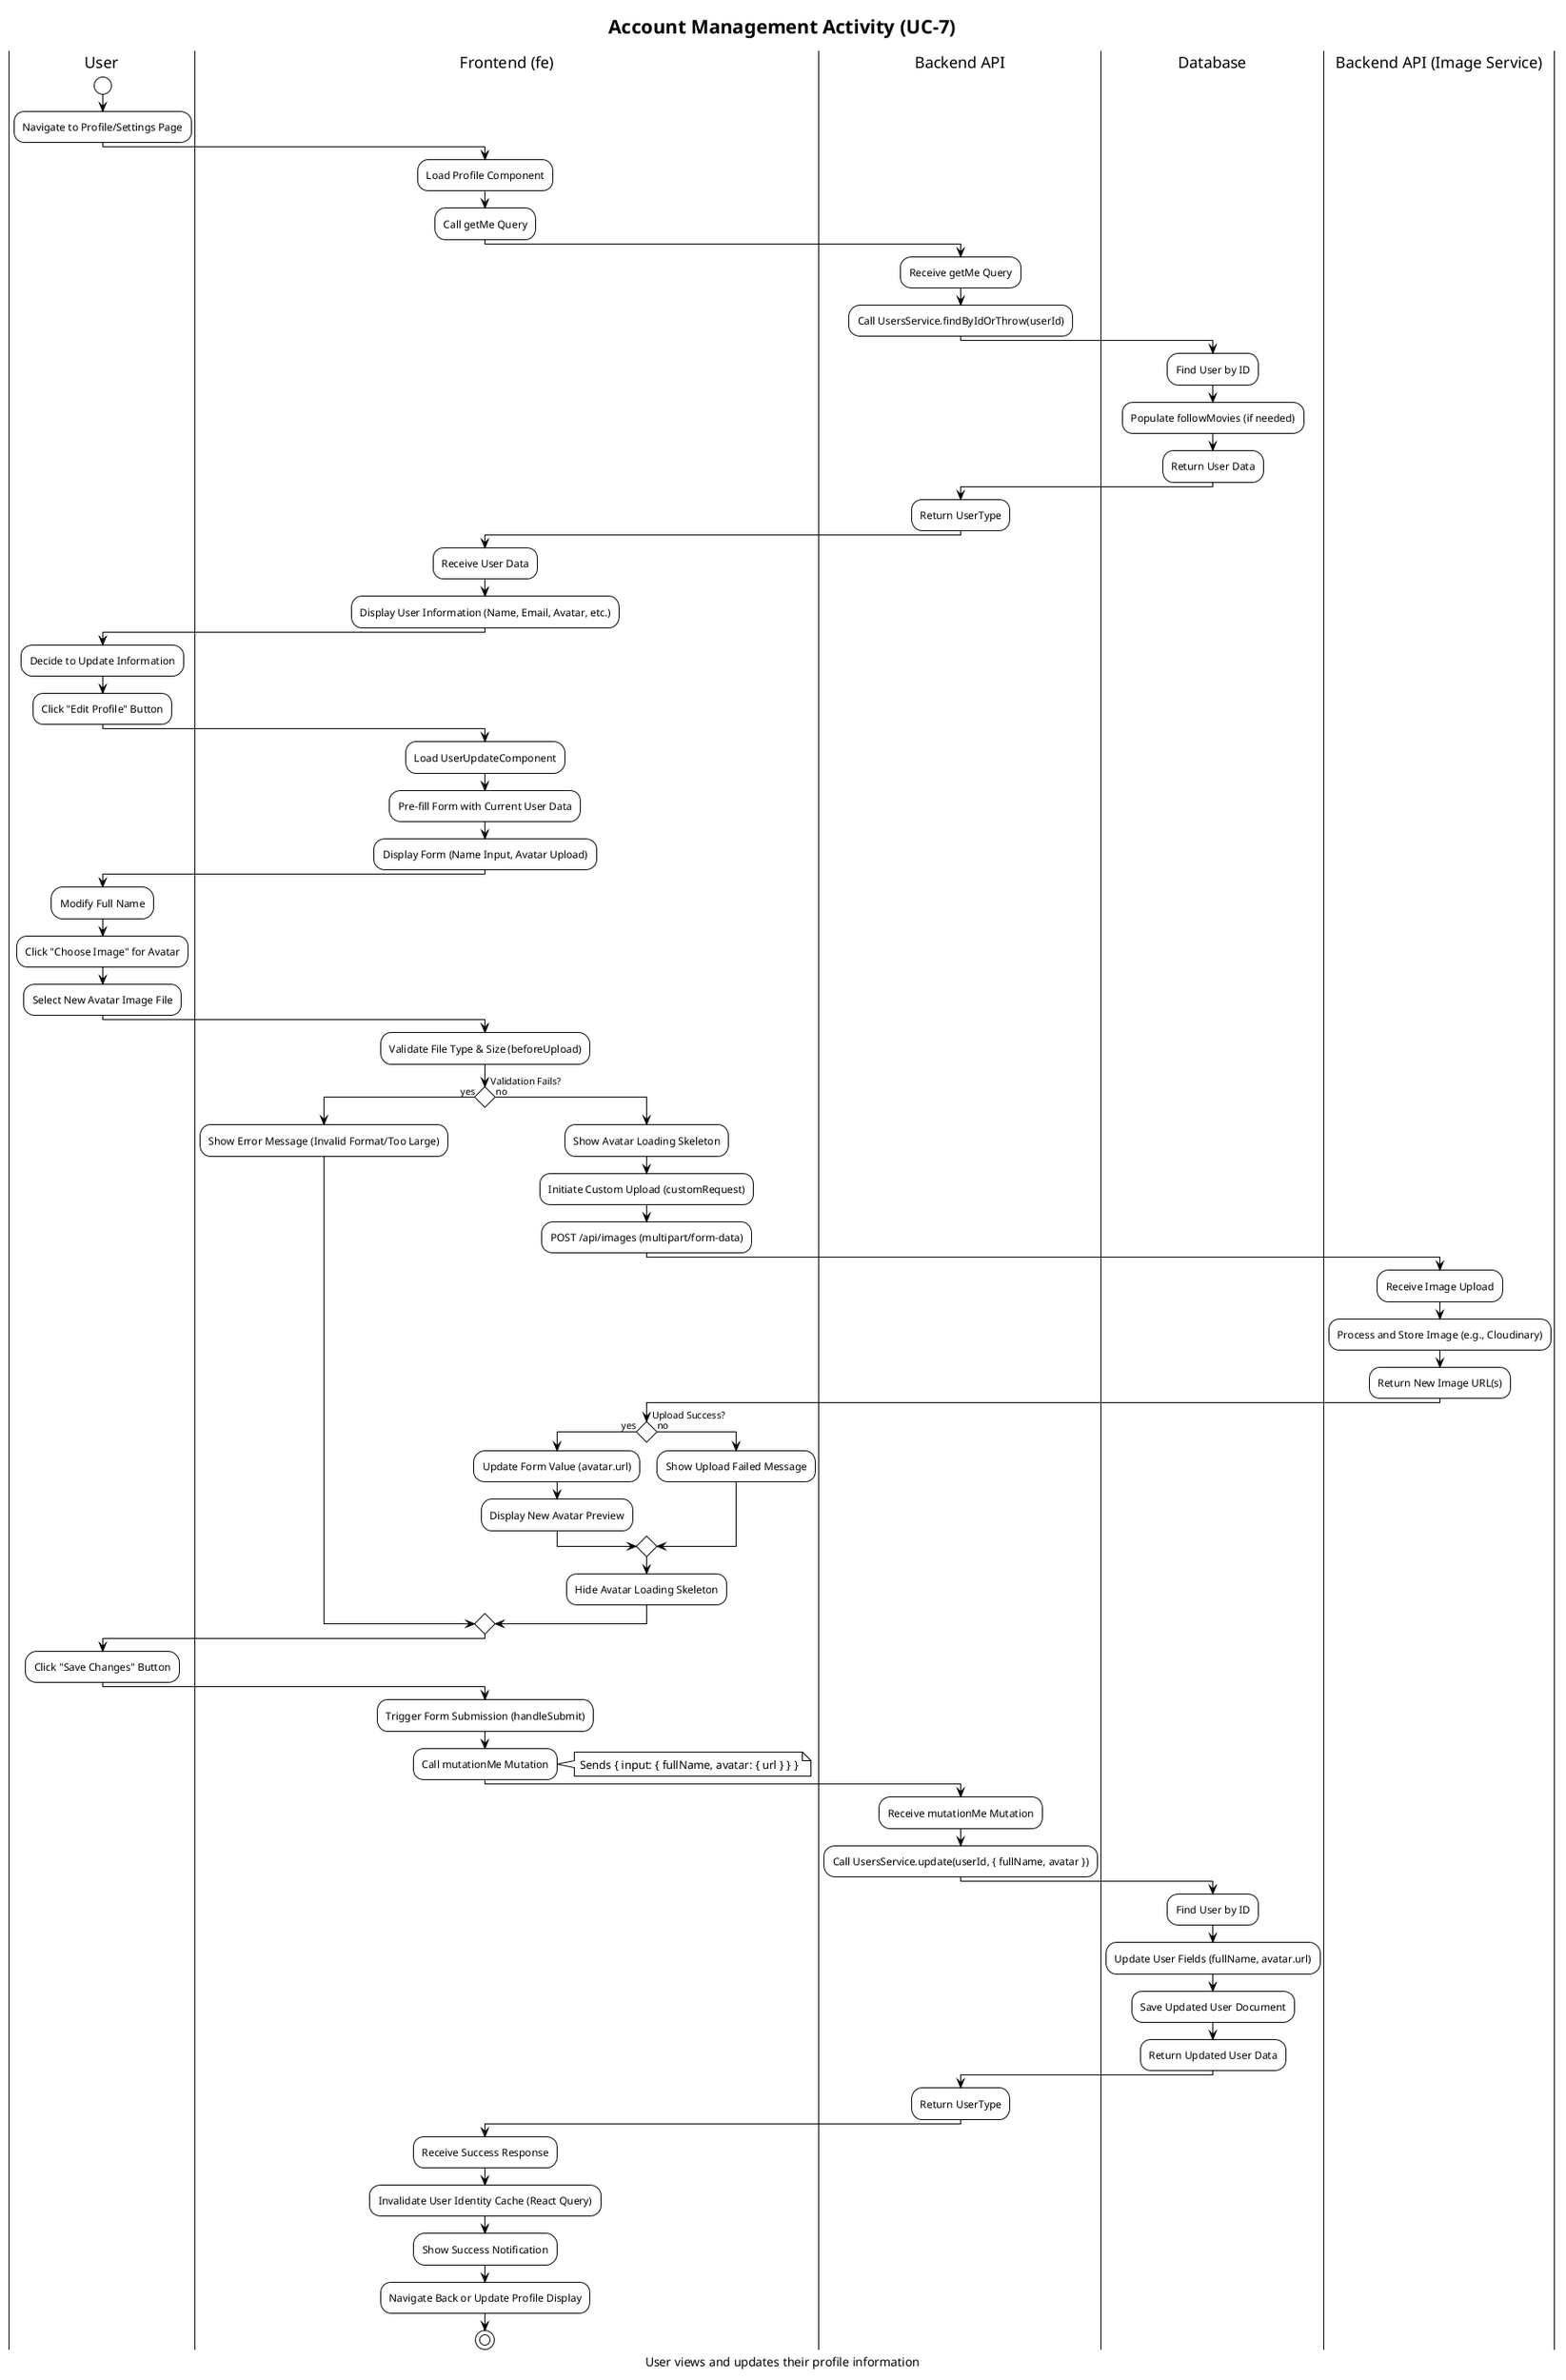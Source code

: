 @startuml UC-7 Account Management Activity Diagram

!theme plain
skinparam ConditionStyle diamond

title Account Management Activity (UC-7)
caption User views and updates their profile information

|User|
start
:Navigate to Profile/Settings Page;

|Frontend (fe)|
:Load Profile Component;
:Call getMe Query;

|Backend API|
:Receive getMe Query;
:Call UsersService.findByIdOrThrow(userId);
|Database|
:Find User by ID;
:Populate followMovies (if needed);
:Return User Data;
|Backend API|
:Return UserType;

|Frontend (fe)|
:Receive User Data;
:Display User Information (Name, Email, Avatar, etc.);

|User|
:Decide to Update Information;
:Click "Edit Profile" Button;

|Frontend (fe)|
:Load UserUpdateComponent;
:Pre-fill Form with Current User Data;
:Display Form (Name Input, Avatar Upload);

|User|
:Modify Full Name;
:Click "Choose Image" for Avatar;
:Select New Avatar Image File;

|Frontend (fe)|
:Validate File Type & Size (beforeUpload);
if (Validation Fails?) then (yes)
  :Show Error Message (Invalid Format/Too Large);
else (no)
  :Show Avatar Loading Skeleton;
  :Initiate Custom Upload (customRequest);
  :POST /api/images (multipart/form-data);

  |Backend API (Image Service)|
  :Receive Image Upload;
  :Process and Store Image (e.g., Cloudinary);
  :Return New Image URL(s);

  |Frontend (fe)|
  if (Upload Success?) then (yes)
    :Update Form Value (avatar.url);
    :Display New Avatar Preview;
  else (no)
    :Show Upload Failed Message;
  endif
  :Hide Avatar Loading Skeleton;
endif

|User|
:Click "Save Changes" Button;

|Frontend (fe)|
:Trigger Form Submission (handleSubmit);
:Call mutationMe Mutation;
note right: Sends { input: { fullName, avatar: { url } } }

|Backend API|
:Receive mutationMe Mutation;
:Call UsersService.update(userId, { fullName, avatar });
|Database|
:Find User by ID;
:Update User Fields (fullName, avatar.url);
:Save Updated User Document;
:Return Updated User Data;
|Backend API|
:Return UserType;

|Frontend (fe)|
:Receive Success Response;
:Invalidate User Identity Cache (React Query);
:Show Success Notification;
:Navigate Back or Update Profile Display;
stop

@enduml
